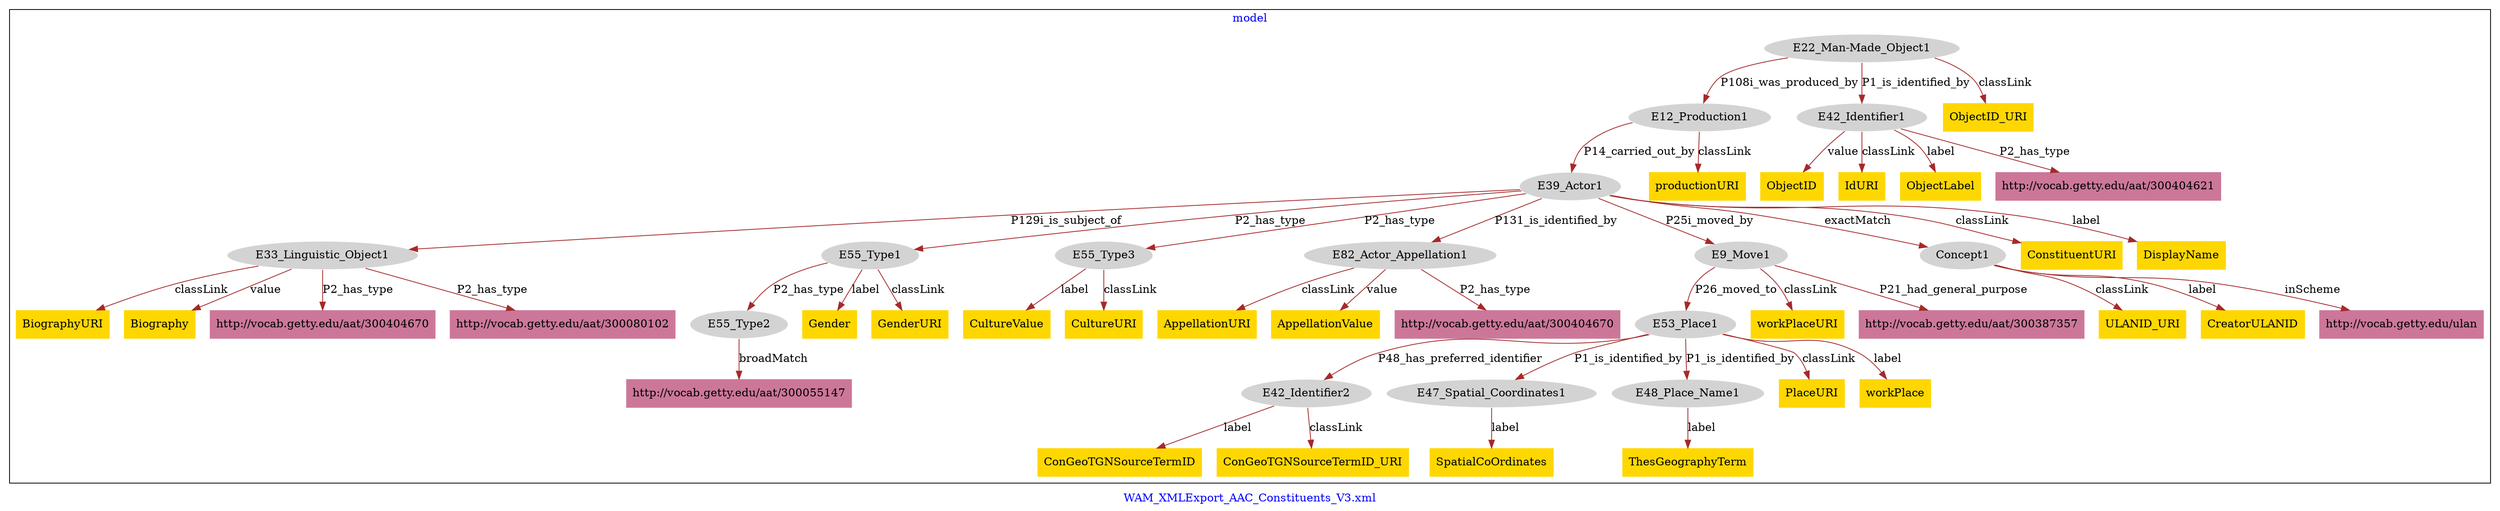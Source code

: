 digraph n0 {
fontcolor="blue"
remincross="true"
label="WAM_XMLExport_AAC_Constituents_V3.xml"
subgraph cluster {
label="model"
n2[style="filled",color="white",fillcolor="lightgray",label="E12_Production1"];
n3[style="filled",color="white",fillcolor="lightgray",label="E39_Actor1"];
n4[style="filled",color="white",fillcolor="lightgray",label="E22_Man-Made_Object1"];
n5[style="filled",color="white",fillcolor="lightgray",label="E42_Identifier1"];
n6[style="filled",color="white",fillcolor="lightgray",label="E33_Linguistic_Object1"];
n7[style="filled",color="white",fillcolor="lightgray",label="E55_Type1"];
n8[style="filled",color="white",fillcolor="lightgray",label="E55_Type3"];
n9[style="filled",color="white",fillcolor="lightgray",label="E82_Actor_Appellation1"];
n10[style="filled",color="white",fillcolor="lightgray",label="E9_Move1"];
n11[style="filled",color="white",fillcolor="lightgray",label="Concept1"];
n12[style="filled",color="white",fillcolor="lightgray",label="E53_Place1"];
n13[style="filled",color="white",fillcolor="lightgray",label="E42_Identifier2"];
n14[style="filled",color="white",fillcolor="lightgray",label="E47_Spatial_Coordinates1"];
n15[style="filled",color="white",fillcolor="lightgray",label="E48_Place_Name1"];
n16[style="filled",color="white",fillcolor="lightgray",label="E55_Type2"];
n17[shape="plaintext",style="filled",fillcolor="gold",label="Gender"];
n18[shape="plaintext",style="filled",fillcolor="gold",label="GenderURI"];
n19[shape="plaintext",style="filled",fillcolor="gold",label="CultureValue"];
n20[shape="plaintext",style="filled",fillcolor="gold",label="ObjectID"];
n21[shape="plaintext",style="filled",fillcolor="gold",label="BiographyURI"];
n22[shape="plaintext",style="filled",fillcolor="gold",label="workPlaceURI"];
n23[shape="plaintext",style="filled",fillcolor="gold",label="productionURI"];
n24[shape="plaintext",style="filled",fillcolor="gold",label="ULANID_URI"];
n25[shape="plaintext",style="filled",fillcolor="gold",label="IdURI"];
n26[shape="plaintext",style="filled",fillcolor="gold",label="CultureURI"];
n27[shape="plaintext",style="filled",fillcolor="gold",label="ConGeoTGNSourceTermID"];
n28[shape="plaintext",style="filled",fillcolor="gold",label="ConstituentURI"];
n29[shape="plaintext",style="filled",fillcolor="gold",label="CreatorULANID"];
n30[shape="plaintext",style="filled",fillcolor="gold",label="PlaceURI"];
n31[shape="plaintext",style="filled",fillcolor="gold",label="DisplayName"];
n32[shape="plaintext",style="filled",fillcolor="gold",label="ConGeoTGNSourceTermID_URI"];
n33[shape="plaintext",style="filled",fillcolor="gold",label="workPlace"];
n34[shape="plaintext",style="filled",fillcolor="gold",label="Biography"];
n35[shape="plaintext",style="filled",fillcolor="gold",label="AppellationURI"];
n36[shape="plaintext",style="filled",fillcolor="gold",label="ObjectLabel"];
n37[shape="plaintext",style="filled",fillcolor="gold",label="AppellationValue"];
n38[shape="plaintext",style="filled",fillcolor="gold",label="ThesGeographyTerm"];
n39[shape="plaintext",style="filled",fillcolor="gold",label="SpatialCoOrdinates"];
n40[shape="plaintext",style="filled",fillcolor="gold",label="ObjectID_URI"];
n41[shape="plaintext",style="filled",fillcolor="#CC7799",label="http://vocab.getty.edu/aat/300387357"];
n42[shape="plaintext",style="filled",fillcolor="#CC7799",label="http://vocab.getty.edu/aat/300404621"];
n43[shape="plaintext",style="filled",fillcolor="#CC7799",label="http://vocab.getty.edu/ulan"];
n44[shape="plaintext",style="filled",fillcolor="#CC7799",label="http://vocab.getty.edu/aat/300055147"];
n45[shape="plaintext",style="filled",fillcolor="#CC7799",label="http://vocab.getty.edu/aat/300404670"];
n46[shape="plaintext",style="filled",fillcolor="#CC7799",label="http://vocab.getty.edu/aat/300080102"];
n47[shape="plaintext",style="filled",fillcolor="#CC7799",label="http://vocab.getty.edu/aat/300404670"];
}
n2 -> n3[color="brown",fontcolor="black",label="P14_carried_out_by"]
n4 -> n2[color="brown",fontcolor="black",label="P108i_was_produced_by"]
n4 -> n5[color="brown",fontcolor="black",label="P1_is_identified_by"]
n3 -> n6[color="brown",fontcolor="black",label="P129i_is_subject_of"]
n3 -> n7[color="brown",fontcolor="black",label="P2_has_type"]
n3 -> n8[color="brown",fontcolor="black",label="P2_has_type"]
n3 -> n9[color="brown",fontcolor="black",label="P131_is_identified_by"]
n3 -> n10[color="brown",fontcolor="black",label="P25i_moved_by"]
n3 -> n11[color="brown",fontcolor="black",label="exactMatch"]
n12 -> n13[color="brown",fontcolor="black",label="P48_has_preferred_identifier"]
n12 -> n14[color="brown",fontcolor="black",label="P1_is_identified_by"]
n12 -> n15[color="brown",fontcolor="black",label="P1_is_identified_by"]
n7 -> n16[color="brown",fontcolor="black",label="P2_has_type"]
n10 -> n12[color="brown",fontcolor="black",label="P26_moved_to"]
n7 -> n17[color="brown",fontcolor="black",label="label"]
n7 -> n18[color="brown",fontcolor="black",label="classLink"]
n8 -> n19[color="brown",fontcolor="black",label="label"]
n5 -> n20[color="brown",fontcolor="black",label="value"]
n6 -> n21[color="brown",fontcolor="black",label="classLink"]
n10 -> n22[color="brown",fontcolor="black",label="classLink"]
n2 -> n23[color="brown",fontcolor="black",label="classLink"]
n11 -> n24[color="brown",fontcolor="black",label="classLink"]
n5 -> n25[color="brown",fontcolor="black",label="classLink"]
n8 -> n26[color="brown",fontcolor="black",label="classLink"]
n13 -> n27[color="brown",fontcolor="black",label="label"]
n3 -> n28[color="brown",fontcolor="black",label="classLink"]
n11 -> n29[color="brown",fontcolor="black",label="label"]
n12 -> n30[color="brown",fontcolor="black",label="classLink"]
n3 -> n31[color="brown",fontcolor="black",label="label"]
n13 -> n32[color="brown",fontcolor="black",label="classLink"]
n12 -> n33[color="brown",fontcolor="black",label="label"]
n6 -> n34[color="brown",fontcolor="black",label="value"]
n9 -> n35[color="brown",fontcolor="black",label="classLink"]
n5 -> n36[color="brown",fontcolor="black",label="label"]
n9 -> n37[color="brown",fontcolor="black",label="value"]
n15 -> n38[color="brown",fontcolor="black",label="label"]
n14 -> n39[color="brown",fontcolor="black",label="label"]
n4 -> n40[color="brown",fontcolor="black",label="classLink"]
n10 -> n41[color="brown",fontcolor="black",label="P21_had_general_purpose"]
n5 -> n42[color="brown",fontcolor="black",label="P2_has_type"]
n11 -> n43[color="brown",fontcolor="black",label="inScheme"]
n16 -> n44[color="brown",fontcolor="black",label="broadMatch"]
n6 -> n45[color="brown",fontcolor="black",label="P2_has_type"]
n6 -> n46[color="brown",fontcolor="black",label="P2_has_type"]
n9 -> n47[color="brown",fontcolor="black",label="P2_has_type"]
}
